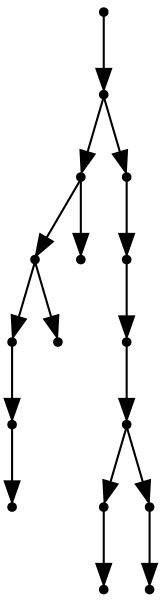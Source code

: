 digraph {
  16 [shape=point];
  15 [shape=point];
  6 [shape=point];
  4 [shape=point];
  2 [shape=point];
  1 [shape=point];
  0 [shape=point];
  3 [shape=point];
  5 [shape=point];
  14 [shape=point];
  13 [shape=point];
  12 [shape=point];
  11 [shape=point];
  8 [shape=point];
  7 [shape=point];
  10 [shape=point];
  9 [shape=point];
16 -> 15;
15 -> 6;
6 -> 4;
4 -> 2;
2 -> 1;
1 -> 0;
4 -> 3;
6 -> 5;
15 -> 14;
14 -> 13;
13 -> 12;
12 -> 11;
11 -> 8;
8 -> 7;
11 -> 10;
10 -> 9;
}
